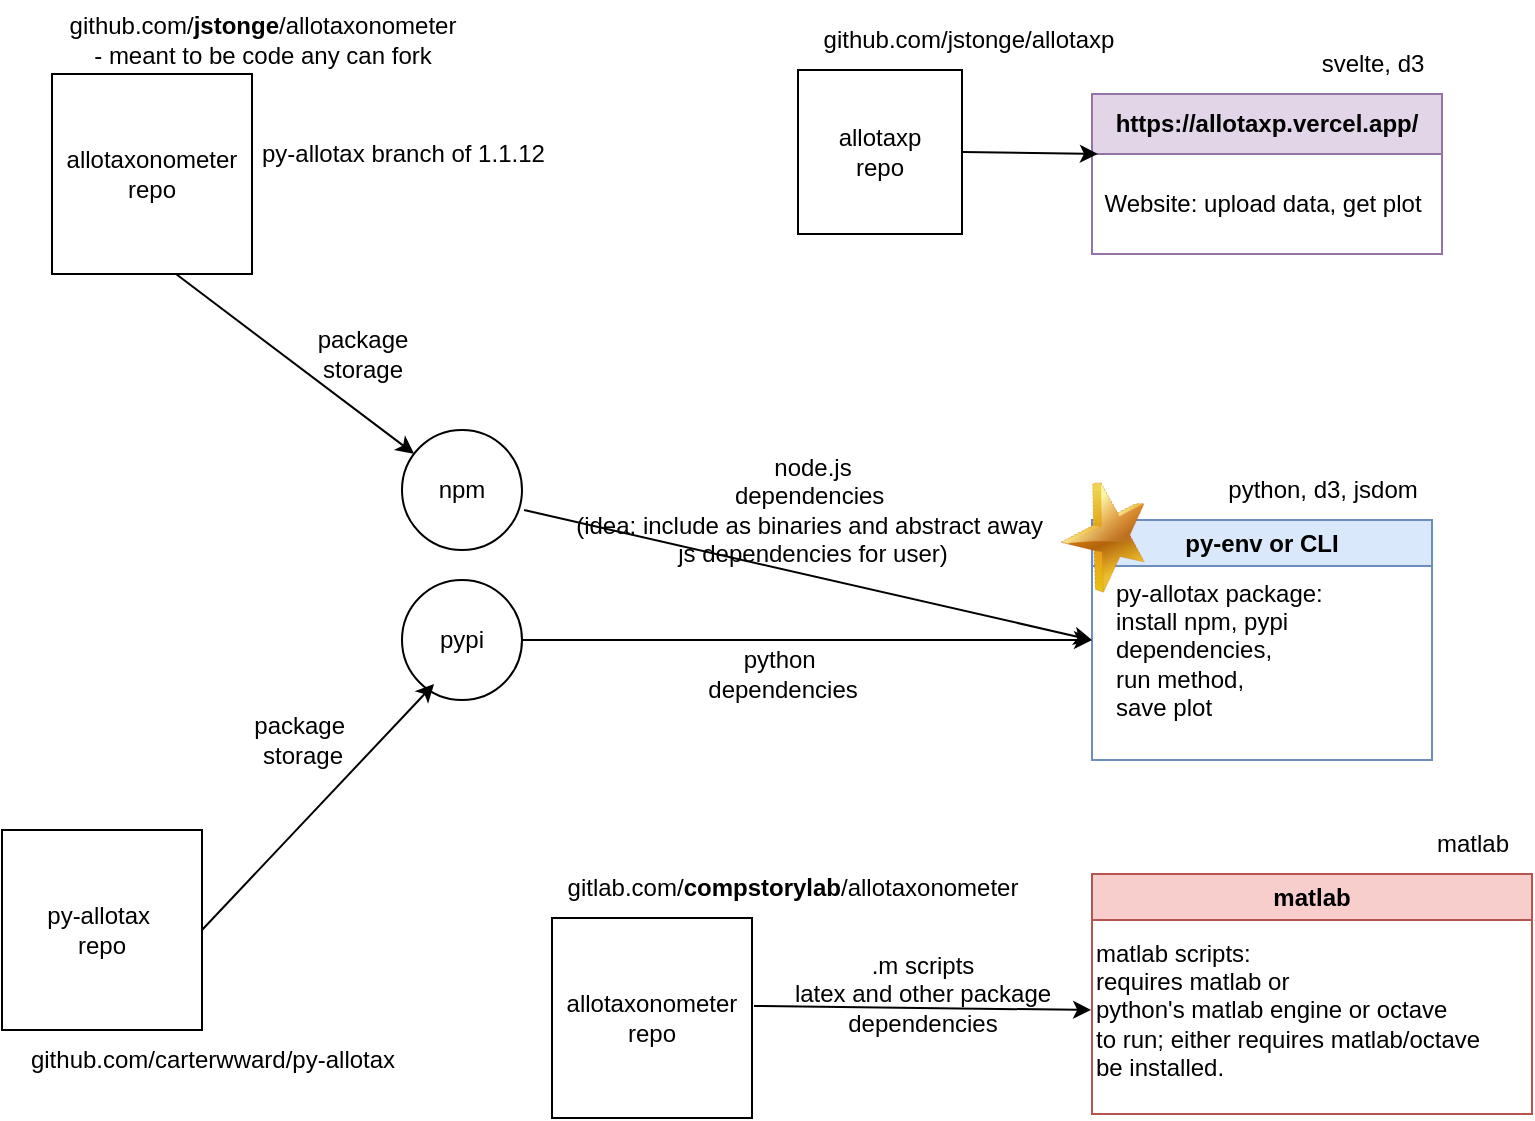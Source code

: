 <mxfile version="24.8.3">
  <diagram name="Page-1" id="ZMV4DmxlQaIOeI6pwuCv">
    <mxGraphModel dx="1358" dy="762" grid="1" gridSize="10" guides="1" tooltips="1" connect="1" arrows="1" fold="1" page="1" pageScale="1" pageWidth="850" pageHeight="1100" math="0" shadow="0">
      <root>
        <mxCell id="0" />
        <mxCell id="1" parent="0" />
        <mxCell id="OzxO1Z9Ibj85NB9k1Z00-22" value="" style="endArrow=classic;html=1;rounded=0;entryX=0;entryY=0.5;entryDx=0;entryDy=0;exitX=1.017;exitY=0.667;exitDx=0;exitDy=0;exitPerimeter=0;" parent="1" source="OzxO1Z9Ibj85NB9k1Z00-7" target="OzxO1Z9Ibj85NB9k1Z00-20" edge="1">
          <mxGeometry width="50" height="50" relative="1" as="geometry">
            <mxPoint x="90" y="190" as="sourcePoint" />
            <mxPoint x="450" y="230" as="targetPoint" />
            <Array as="points" />
          </mxGeometry>
        </mxCell>
        <mxCell id="OzxO1Z9Ibj85NB9k1Z00-1" value="https://allotaxp.vercel.app/" style="swimlane;whiteSpace=wrap;html=1;fillColor=#e1d5e7;strokeColor=#9673a6;startSize=30;" parent="1" vertex="1">
          <mxGeometry x="580" y="50" width="175" height="80" as="geometry" />
        </mxCell>
        <mxCell id="OzxO1Z9Ibj85NB9k1Z00-4" value="Website: upload data, get plot" style="text;align=center;verticalAlign=middle;resizable=0;points=[];autosize=1;strokeColor=none;fillColor=none;textShadow=0;html=1;" parent="OzxO1Z9Ibj85NB9k1Z00-1" vertex="1">
          <mxGeometry x="-5" y="40" width="180" height="30" as="geometry" />
        </mxCell>
        <mxCell id="OzxO1Z9Ibj85NB9k1Z00-6" value="allotaxonometer repo" style="whiteSpace=wrap;html=1;aspect=fixed;" parent="1" vertex="1">
          <mxGeometry x="60" y="40" width="100" height="100" as="geometry" />
        </mxCell>
        <mxCell id="OzxO1Z9Ibj85NB9k1Z00-7" value="npm" style="ellipse;whiteSpace=wrap;html=1;" parent="1" vertex="1">
          <mxGeometry x="235" y="218" width="60" height="60" as="geometry" />
        </mxCell>
        <mxCell id="OzxO1Z9Ibj85NB9k1Z00-8" value="pypi" style="ellipse;whiteSpace=wrap;html=1;" parent="1" vertex="1">
          <mxGeometry x="235" y="293" width="60" height="60" as="geometry" />
        </mxCell>
        <mxCell id="OzxO1Z9Ibj85NB9k1Z00-9" value="py-allotax&amp;nbsp;&lt;div&gt;repo&lt;/div&gt;" style="whiteSpace=wrap;html=1;aspect=fixed;" parent="1" vertex="1">
          <mxGeometry x="35" y="418" width="100" height="100" as="geometry" />
        </mxCell>
        <mxCell id="OzxO1Z9Ibj85NB9k1Z00-10" value="&lt;div&gt;&lt;span style=&quot;background-color: initial;&quot;&gt;github.com/&lt;b&gt;jstonge&lt;/b&gt;/allotaxonometer&lt;/span&gt;&lt;br&gt;&lt;/div&gt;&lt;div&gt;- meant to be code any can fork&lt;/div&gt;" style="text;html=1;align=center;verticalAlign=middle;resizable=0;points=[];autosize=1;strokeColor=none;fillColor=none;" parent="1" vertex="1">
          <mxGeometry x="55" y="3" width="220" height="40" as="geometry" />
        </mxCell>
        <mxCell id="OzxO1Z9Ibj85NB9k1Z00-11" value="&lt;div&gt;&lt;span style=&quot;background-color: initial;&quot;&gt;github.com/carterwward/py-allotax&lt;/span&gt;&lt;br&gt;&lt;/div&gt;" style="text;html=1;align=center;verticalAlign=middle;resizable=0;points=[];autosize=1;strokeColor=none;fillColor=none;" parent="1" vertex="1">
          <mxGeometry x="35" y="518" width="210" height="30" as="geometry" />
        </mxCell>
        <mxCell id="OzxO1Z9Ibj85NB9k1Z00-12" value="allotaxonometer repo" style="whiteSpace=wrap;html=1;aspect=fixed;" parent="1" vertex="1">
          <mxGeometry x="310" y="462" width="100" height="100" as="geometry" />
        </mxCell>
        <mxCell id="OzxO1Z9Ibj85NB9k1Z00-13" value="gitlab.com/&lt;b&gt;compstorylab&lt;/b&gt;/allotaxonometer" style="text;html=1;align=center;verticalAlign=middle;resizable=0;points=[];autosize=1;strokeColor=none;fillColor=none;" parent="1" vertex="1">
          <mxGeometry x="305" y="432" width="250" height="30" as="geometry" />
        </mxCell>
        <mxCell id="OzxO1Z9Ibj85NB9k1Z00-15" value="svelte, d3" style="text;html=1;align=center;verticalAlign=middle;resizable=0;points=[];autosize=1;strokeColor=none;fillColor=none;" parent="1" vertex="1">
          <mxGeometry x="685" y="20" width="70" height="30" as="geometry" />
        </mxCell>
        <mxCell id="OzxO1Z9Ibj85NB9k1Z00-20" value="py-env or CLI" style="swimlane;whiteSpace=wrap;html=1;fillColor=#dae8fc;strokeColor=#6c8ebf;" parent="1" vertex="1">
          <mxGeometry x="580" y="263" width="170" height="120" as="geometry" />
        </mxCell>
        <mxCell id="OzxO1Z9Ibj85NB9k1Z00-21" value="py-allotax package:&amp;nbsp;&lt;div&gt;install npm, pypi&amp;nbsp;&lt;/div&gt;&lt;div&gt;dependencies,&amp;nbsp;&lt;div&gt;run method,&amp;nbsp;&lt;/div&gt;&lt;div&gt;save plot&lt;/div&gt;&lt;/div&gt;" style="text;html=1;align=left;verticalAlign=middle;resizable=0;points=[];autosize=1;strokeColor=none;fillColor=none;" parent="OzxO1Z9Ibj85NB9k1Z00-20" vertex="1">
          <mxGeometry x="10" y="20" width="130" height="90" as="geometry" />
        </mxCell>
        <mxCell id="Tg21E1QMRIyoOfRDBz5q-2" value="" style="image;html=1;image=img/lib/clip_art/general/Star_128x128.png;rotation=-15;" parent="OzxO1Z9Ibj85NB9k1Z00-20" vertex="1">
          <mxGeometry x="-18.15" y="-18.93" width="50" height="54" as="geometry" />
        </mxCell>
        <mxCell id="OzxO1Z9Ibj85NB9k1Z00-23" value="" style="endArrow=classic;html=1;rounded=0;exitX=1;exitY=0.5;exitDx=0;exitDy=0;entryX=0.267;entryY=0.867;entryDx=0;entryDy=0;entryPerimeter=0;" parent="1" source="OzxO1Z9Ibj85NB9k1Z00-9" target="OzxO1Z9Ibj85NB9k1Z00-8" edge="1">
          <mxGeometry width="50" height="50" relative="1" as="geometry">
            <mxPoint x="400" y="280" as="sourcePoint" />
            <mxPoint x="450" y="230" as="targetPoint" />
          </mxGeometry>
        </mxCell>
        <mxCell id="OzxO1Z9Ibj85NB9k1Z00-24" value="" style="endArrow=classic;html=1;rounded=0;entryX=0;entryY=0.5;entryDx=0;entryDy=0;exitX=1;exitY=0.5;exitDx=0;exitDy=0;" parent="1" source="OzxO1Z9Ibj85NB9k1Z00-8" target="OzxO1Z9Ibj85NB9k1Z00-20" edge="1">
          <mxGeometry width="50" height="50" relative="1" as="geometry">
            <mxPoint x="90" y="320" as="sourcePoint" />
            <mxPoint x="450" y="230" as="targetPoint" />
          </mxGeometry>
        </mxCell>
        <mxCell id="OzxO1Z9Ibj85NB9k1Z00-27" value="package&amp;nbsp;&lt;div&gt;storage&lt;/div&gt;" style="text;html=1;align=center;verticalAlign=middle;resizable=0;points=[];autosize=1;strokeColor=none;fillColor=none;" parent="1" vertex="1">
          <mxGeometry x="150" y="353" width="70" height="40" as="geometry" />
        </mxCell>
        <mxCell id="OzxO1Z9Ibj85NB9k1Z00-29" value="node.js&lt;div&gt;dependencies&amp;nbsp;&lt;/div&gt;&lt;div&gt;(idea: include as binaries and abstract away&amp;nbsp;&lt;/div&gt;&lt;div&gt;js dependencies for user)&lt;/div&gt;" style="text;html=1;align=center;verticalAlign=middle;resizable=0;points=[];autosize=1;strokeColor=none;fillColor=none;" parent="1" vertex="1">
          <mxGeometry x="310" y="223" width="260" height="70" as="geometry" />
        </mxCell>
        <mxCell id="OzxO1Z9Ibj85NB9k1Z00-30" value="python&amp;nbsp;&lt;div&gt;dependencies&lt;/div&gt;" style="text;html=1;align=center;verticalAlign=middle;resizable=0;points=[];autosize=1;strokeColor=none;fillColor=none;" parent="1" vertex="1">
          <mxGeometry x="375" y="320" width="100" height="40" as="geometry" />
        </mxCell>
        <mxCell id="OzxO1Z9Ibj85NB9k1Z00-31" value="matlab" style="swimlane;whiteSpace=wrap;html=1;fillColor=#f8cecc;strokeColor=#b85450;" parent="1" vertex="1">
          <mxGeometry x="580" y="440" width="220" height="120" as="geometry" />
        </mxCell>
        <mxCell id="OzxO1Z9Ibj85NB9k1Z00-32" value="matlab scripts:&amp;nbsp;&lt;div&gt;requires matlab or&amp;nbsp;&lt;div&gt;python&#39;s matlab engine or octave&amp;nbsp;&lt;/div&gt;&lt;div&gt;to run; either requires matlab/octave&amp;nbsp;&lt;/div&gt;&lt;div&gt;be installed.&lt;/div&gt;&lt;/div&gt;" style="text;html=1;align=left;verticalAlign=middle;resizable=0;points=[];autosize=1;strokeColor=none;fillColor=none;" parent="OzxO1Z9Ibj85NB9k1Z00-31" vertex="1">
          <mxGeometry y="23" width="220" height="90" as="geometry" />
        </mxCell>
        <mxCell id="OzxO1Z9Ibj85NB9k1Z00-36" value="matlab" style="text;html=1;align=center;verticalAlign=middle;resizable=0;points=[];autosize=1;strokeColor=none;fillColor=none;" parent="OzxO1Z9Ibj85NB9k1Z00-31" vertex="1">
          <mxGeometry x="160" y="-30" width="60" height="30" as="geometry" />
        </mxCell>
        <mxCell id="OzxO1Z9Ibj85NB9k1Z00-33" value="" style="endArrow=classic;html=1;rounded=0;exitX=1.01;exitY=0.44;exitDx=0;exitDy=0;exitPerimeter=0;entryX=-0.002;entryY=0.5;entryDx=0;entryDy=0;entryPerimeter=0;" parent="1" source="OzxO1Z9Ibj85NB9k1Z00-12" target="OzxO1Z9Ibj85NB9k1Z00-32" edge="1">
          <mxGeometry width="50" height="50" relative="1" as="geometry">
            <mxPoint x="400" y="280" as="sourcePoint" />
            <mxPoint x="450" y="230" as="targetPoint" />
          </mxGeometry>
        </mxCell>
        <mxCell id="OzxO1Z9Ibj85NB9k1Z00-34" value=".m scripts&lt;div&gt;latex and other package&lt;/div&gt;&lt;div&gt;dependencies&lt;/div&gt;" style="text;html=1;align=center;verticalAlign=middle;resizable=0;points=[];autosize=1;strokeColor=none;fillColor=none;" parent="1" vertex="1">
          <mxGeometry x="420" y="470" width="150" height="60" as="geometry" />
        </mxCell>
        <mxCell id="OzxO1Z9Ibj85NB9k1Z00-35" value="python, d3, jsdom" style="text;html=1;align=center;verticalAlign=middle;resizable=0;points=[];autosize=1;strokeColor=none;fillColor=none;" parent="1" vertex="1">
          <mxGeometry x="635" y="233" width="120" height="30" as="geometry" />
        </mxCell>
        <mxCell id="OzxO1Z9Ibj85NB9k1Z00-38" value="allotaxp&lt;div&gt;repo&lt;/div&gt;" style="whiteSpace=wrap;html=1;aspect=fixed;" parent="1" vertex="1">
          <mxGeometry x="433" y="38" width="82" height="82" as="geometry" />
        </mxCell>
        <mxCell id="OzxO1Z9Ibj85NB9k1Z00-39" value="github.com/jstonge/allotaxp" style="text;html=1;align=center;verticalAlign=middle;resizable=0;points=[];autosize=1;strokeColor=none;fillColor=none;" parent="1" vertex="1">
          <mxGeometry x="433" y="8" width="170" height="30" as="geometry" />
        </mxCell>
        <mxCell id="OzxO1Z9Ibj85NB9k1Z00-40" value="" style="endArrow=classic;html=1;rounded=0;exitX=1;exitY=0.5;exitDx=0;exitDy=0;entryX=0.017;entryY=0.375;entryDx=0;entryDy=0;entryPerimeter=0;" parent="1" source="OzxO1Z9Ibj85NB9k1Z00-38" target="OzxO1Z9Ibj85NB9k1Z00-1" edge="1">
          <mxGeometry width="50" height="50" relative="1" as="geometry">
            <mxPoint x="400" y="280" as="sourcePoint" />
            <mxPoint x="450" y="230" as="targetPoint" />
          </mxGeometry>
        </mxCell>
        <mxCell id="OzxO1Z9Ibj85NB9k1Z00-45" value="" style="endArrow=classic;html=1;rounded=0;exitX=0.62;exitY=1;exitDx=0;exitDy=0;exitPerimeter=0;" parent="1" source="OzxO1Z9Ibj85NB9k1Z00-6" target="OzxO1Z9Ibj85NB9k1Z00-7" edge="1">
          <mxGeometry width="50" height="50" relative="1" as="geometry">
            <mxPoint x="122" y="140" as="sourcePoint" />
            <mxPoint x="241" y="230" as="targetPoint" />
          </mxGeometry>
        </mxCell>
        <mxCell id="OzxO1Z9Ibj85NB9k1Z00-17" value="package&lt;div&gt;storage&lt;/div&gt;" style="text;html=1;align=center;verticalAlign=middle;resizable=0;points=[];autosize=1;strokeColor=none;fillColor=none;" parent="1" vertex="1">
          <mxGeometry x="180" y="160" width="70" height="40" as="geometry" />
        </mxCell>
        <mxCell id="Tg21E1QMRIyoOfRDBz5q-1" value="py-allotax branch of 1.1.12" style="text;html=1;align=left;verticalAlign=middle;resizable=0;points=[];autosize=1;strokeColor=none;fillColor=none;" parent="1" vertex="1">
          <mxGeometry x="163" y="65" width="160" height="30" as="geometry" />
        </mxCell>
      </root>
    </mxGraphModel>
  </diagram>
</mxfile>
